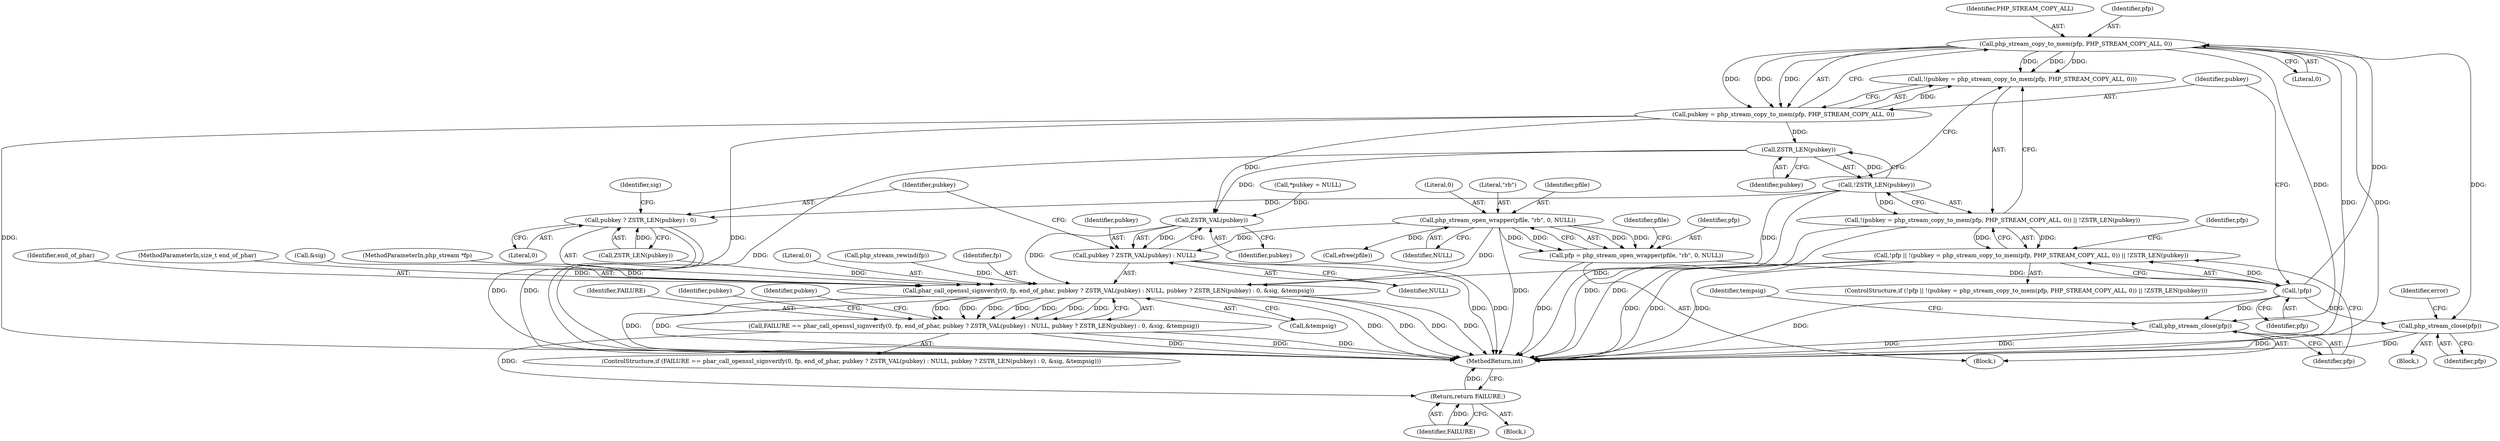 digraph "0_php-src_0bfb970f43acd1e81d11be1154805f86655f15d5?w=1@API" {
"1000184" [label="(Call,php_stream_copy_to_mem(pfp, PHP_STREAM_COPY_ALL, 0))"];
"1000178" [label="(Call,!pfp)"];
"1000167" [label="(Call,pfp = php_stream_open_wrapper(pfile, \"rb\", 0, NULL))"];
"1000169" [label="(Call,php_stream_open_wrapper(pfile, \"rb\", 0, NULL))"];
"1000181" [label="(Call,!(pubkey = php_stream_copy_to_mem(pfp, PHP_STREAM_COPY_ALL, 0)))"];
"1000182" [label="(Call,pubkey = php_stream_copy_to_mem(pfp, PHP_STREAM_COPY_ALL, 0))"];
"1000189" [label="(Call,ZSTR_LEN(pubkey))"];
"1000188" [label="(Call,!ZSTR_LEN(pubkey))"];
"1000180" [label="(Call,!(pubkey = php_stream_copy_to_mem(pfp, PHP_STREAM_COPY_ALL, 0)) || !ZSTR_LEN(pubkey))"];
"1000177" [label="(Call,!pfp || !(pubkey = php_stream_copy_to_mem(pfp, PHP_STREAM_COPY_ALL, 0)) || !ZSTR_LEN(pubkey))"];
"1000214" [label="(Call,phar_call_openssl_signverify(0, fp, end_of_phar, pubkey ? ZSTR_VAL(pubkey) : NULL, pubkey ? ZSTR_LEN(pubkey) : 0, &sig, &tempsig))"];
"1000212" [label="(Call,FAILURE == phar_call_openssl_signverify(0, fp, end_of_phar, pubkey ? ZSTR_VAL(pubkey) : NULL, pubkey ? ZSTR_LEN(pubkey) : 0, &sig, &tempsig))"];
"1000245" [label="(Return,return FAILURE;)"];
"1000223" [label="(Call,pubkey ? ZSTR_LEN(pubkey) : 0)"];
"1000220" [label="(Call,ZSTR_VAL(pubkey))"];
"1000218" [label="(Call,pubkey ? ZSTR_VAL(pubkey) : NULL)"];
"1000195" [label="(Call,php_stream_close(pfp))"];
"1000206" [label="(Call,php_stream_close(pfp))"];
"1000182" [label="(Call,pubkey = php_stream_copy_to_mem(pfp, PHP_STREAM_COPY_ALL, 0))"];
"1000188" [label="(Call,!ZSTR_LEN(pubkey))"];
"1000175" [label="(Identifier,pfile)"];
"1000198" [label="(Identifier,error)"];
"1000196" [label="(Identifier,pfp)"];
"1000224" [label="(Identifier,pubkey)"];
"1000220" [label="(Call,ZSTR_VAL(pubkey))"];
"1000221" [label="(Identifier,pubkey)"];
"1000246" [label="(Identifier,FAILURE)"];
"1000186" [label="(Identifier,PHP_STREAM_COPY_ALL)"];
"1000232" [label="(Block,)"];
"1000177" [label="(Call,!pfp || !(pubkey = php_stream_copy_to_mem(pfp, PHP_STREAM_COPY_ALL, 0)) || !ZSTR_LEN(pubkey))"];
"1000223" [label="(Call,pubkey ? ZSTR_LEN(pubkey) : 0)"];
"1000212" [label="(Call,FAILURE == phar_call_openssl_signverify(0, fp, end_of_phar, pubkey ? ZSTR_VAL(pubkey) : NULL, pubkey ? ZSTR_LEN(pubkey) : 0, &sig, &tempsig))"];
"1000167" [label="(Call,pfp = php_stream_open_wrapper(pfile, \"rb\", 0, NULL))"];
"1000194" [label="(Block,)"];
"1000215" [label="(Literal,0)"];
"1000222" [label="(Identifier,NULL)"];
"1000180" [label="(Call,!(pubkey = php_stream_copy_to_mem(pfp, PHP_STREAM_COPY_ALL, 0)) || !ZSTR_LEN(pubkey))"];
"1000206" [label="(Call,php_stream_close(pfp))"];
"1000225" [label="(Call,ZSTR_LEN(pubkey))"];
"1000248" [label="(Identifier,pubkey)"];
"1000213" [label="(Identifier,FAILURE)"];
"1000171" [label="(Literal,\"rb\")"];
"1000189" [label="(Call,ZSTR_LEN(pubkey))"];
"1000184" [label="(Call,php_stream_copy_to_mem(pfp, PHP_STREAM_COPY_ALL, 0))"];
"1000190" [label="(Identifier,pubkey)"];
"1000219" [label="(Identifier,pubkey)"];
"1000119" [label="(Call,php_stream_rewind(fp))"];
"1000136" [label="(Call,*pubkey = NULL)"];
"1000214" [label="(Call,phar_call_openssl_signverify(0, fp, end_of_phar, pubkey ? ZSTR_VAL(pubkey) : NULL, pubkey ? ZSTR_LEN(pubkey) : 0, &sig, &tempsig))"];
"1000169" [label="(Call,php_stream_open_wrapper(pfile, \"rb\", 0, NULL))"];
"1000216" [label="(Identifier,fp)"];
"1000230" [label="(Call,&tempsig)"];
"1000211" [label="(ControlStructure,if (FAILURE == phar_call_openssl_signverify(0, fp, end_of_phar, pubkey ? ZSTR_VAL(pubkey) : NULL, pubkey ? ZSTR_LEN(pubkey) : 0, &sig, &tempsig)))"];
"1000183" [label="(Identifier,pubkey)"];
"1000245" [label="(Return,return FAILURE;)"];
"1000178" [label="(Call,!pfp)"];
"1000217" [label="(Identifier,end_of_phar)"];
"1000229" [label="(Identifier,sig)"];
"1000207" [label="(Identifier,pfp)"];
"1000187" [label="(Literal,0)"];
"1000125" [label="(Block,)"];
"1000168" [label="(Identifier,pfp)"];
"1000106" [label="(MethodParameterIn,size_t end_of_phar)"];
"1000228" [label="(Call,&sig)"];
"1000195" [label="(Call,php_stream_close(pfp))"];
"1000179" [label="(Identifier,pfp)"];
"1000176" [label="(ControlStructure,if (!pfp || !(pubkey = php_stream_copy_to_mem(pfp, PHP_STREAM_COPY_ALL, 0)) || !ZSTR_LEN(pubkey)))"];
"1000170" [label="(Identifier,pfile)"];
"1000174" [label="(Call,efree(pfile))"];
"1000173" [label="(Identifier,NULL)"];
"1000218" [label="(Call,pubkey ? ZSTR_VAL(pubkey) : NULL)"];
"1000234" [label="(Identifier,pubkey)"];
"1000105" [label="(MethodParameterIn,php_stream *fp)"];
"1000209" [label="(Identifier,tempsig)"];
"1000172" [label="(Literal,0)"];
"1000185" [label="(Identifier,pfp)"];
"1000193" [label="(Identifier,pfp)"];
"1000697" [label="(MethodReturn,int)"];
"1000181" [label="(Call,!(pubkey = php_stream_copy_to_mem(pfp, PHP_STREAM_COPY_ALL, 0)))"];
"1000227" [label="(Literal,0)"];
"1000184" -> "1000182"  [label="AST: "];
"1000184" -> "1000187"  [label="CFG: "];
"1000185" -> "1000184"  [label="AST: "];
"1000186" -> "1000184"  [label="AST: "];
"1000187" -> "1000184"  [label="AST: "];
"1000182" -> "1000184"  [label="CFG: "];
"1000184" -> "1000697"  [label="DDG: "];
"1000184" -> "1000697"  [label="DDG: "];
"1000184" -> "1000181"  [label="DDG: "];
"1000184" -> "1000181"  [label="DDG: "];
"1000184" -> "1000181"  [label="DDG: "];
"1000184" -> "1000182"  [label="DDG: "];
"1000184" -> "1000182"  [label="DDG: "];
"1000184" -> "1000182"  [label="DDG: "];
"1000178" -> "1000184"  [label="DDG: "];
"1000184" -> "1000195"  [label="DDG: "];
"1000184" -> "1000206"  [label="DDG: "];
"1000178" -> "1000177"  [label="AST: "];
"1000178" -> "1000179"  [label="CFG: "];
"1000179" -> "1000178"  [label="AST: "];
"1000183" -> "1000178"  [label="CFG: "];
"1000177" -> "1000178"  [label="CFG: "];
"1000178" -> "1000697"  [label="DDG: "];
"1000178" -> "1000177"  [label="DDG: "];
"1000167" -> "1000178"  [label="DDG: "];
"1000178" -> "1000195"  [label="DDG: "];
"1000178" -> "1000206"  [label="DDG: "];
"1000167" -> "1000125"  [label="AST: "];
"1000167" -> "1000169"  [label="CFG: "];
"1000168" -> "1000167"  [label="AST: "];
"1000169" -> "1000167"  [label="AST: "];
"1000175" -> "1000167"  [label="CFG: "];
"1000167" -> "1000697"  [label="DDG: "];
"1000169" -> "1000167"  [label="DDG: "];
"1000169" -> "1000167"  [label="DDG: "];
"1000169" -> "1000167"  [label="DDG: "];
"1000169" -> "1000167"  [label="DDG: "];
"1000169" -> "1000173"  [label="CFG: "];
"1000170" -> "1000169"  [label="AST: "];
"1000171" -> "1000169"  [label="AST: "];
"1000172" -> "1000169"  [label="AST: "];
"1000173" -> "1000169"  [label="AST: "];
"1000169" -> "1000697"  [label="DDG: "];
"1000169" -> "1000174"  [label="DDG: "];
"1000169" -> "1000214"  [label="DDG: "];
"1000169" -> "1000218"  [label="DDG: "];
"1000181" -> "1000180"  [label="AST: "];
"1000181" -> "1000182"  [label="CFG: "];
"1000182" -> "1000181"  [label="AST: "];
"1000190" -> "1000181"  [label="CFG: "];
"1000180" -> "1000181"  [label="CFG: "];
"1000182" -> "1000181"  [label="DDG: "];
"1000183" -> "1000182"  [label="AST: "];
"1000182" -> "1000697"  [label="DDG: "];
"1000182" -> "1000697"  [label="DDG: "];
"1000182" -> "1000189"  [label="DDG: "];
"1000182" -> "1000220"  [label="DDG: "];
"1000189" -> "1000188"  [label="AST: "];
"1000189" -> "1000190"  [label="CFG: "];
"1000190" -> "1000189"  [label="AST: "];
"1000188" -> "1000189"  [label="CFG: "];
"1000189" -> "1000697"  [label="DDG: "];
"1000189" -> "1000188"  [label="DDG: "];
"1000189" -> "1000220"  [label="DDG: "];
"1000188" -> "1000180"  [label="AST: "];
"1000180" -> "1000188"  [label="CFG: "];
"1000188" -> "1000697"  [label="DDG: "];
"1000188" -> "1000180"  [label="DDG: "];
"1000188" -> "1000214"  [label="DDG: "];
"1000188" -> "1000223"  [label="DDG: "];
"1000180" -> "1000177"  [label="AST: "];
"1000177" -> "1000180"  [label="CFG: "];
"1000180" -> "1000697"  [label="DDG: "];
"1000180" -> "1000697"  [label="DDG: "];
"1000180" -> "1000177"  [label="DDG: "];
"1000180" -> "1000177"  [label="DDG: "];
"1000177" -> "1000176"  [label="AST: "];
"1000193" -> "1000177"  [label="CFG: "];
"1000207" -> "1000177"  [label="CFG: "];
"1000177" -> "1000697"  [label="DDG: "];
"1000177" -> "1000697"  [label="DDG: "];
"1000177" -> "1000697"  [label="DDG: "];
"1000214" -> "1000212"  [label="AST: "];
"1000214" -> "1000230"  [label="CFG: "];
"1000215" -> "1000214"  [label="AST: "];
"1000216" -> "1000214"  [label="AST: "];
"1000217" -> "1000214"  [label="AST: "];
"1000218" -> "1000214"  [label="AST: "];
"1000223" -> "1000214"  [label="AST: "];
"1000228" -> "1000214"  [label="AST: "];
"1000230" -> "1000214"  [label="AST: "];
"1000212" -> "1000214"  [label="CFG: "];
"1000214" -> "1000697"  [label="DDG: "];
"1000214" -> "1000697"  [label="DDG: "];
"1000214" -> "1000697"  [label="DDG: "];
"1000214" -> "1000697"  [label="DDG: "];
"1000214" -> "1000697"  [label="DDG: "];
"1000214" -> "1000697"  [label="DDG: "];
"1000214" -> "1000212"  [label="DDG: "];
"1000214" -> "1000212"  [label="DDG: "];
"1000214" -> "1000212"  [label="DDG: "];
"1000214" -> "1000212"  [label="DDG: "];
"1000214" -> "1000212"  [label="DDG: "];
"1000214" -> "1000212"  [label="DDG: "];
"1000214" -> "1000212"  [label="DDG: "];
"1000119" -> "1000214"  [label="DDG: "];
"1000105" -> "1000214"  [label="DDG: "];
"1000106" -> "1000214"  [label="DDG: "];
"1000220" -> "1000214"  [label="DDG: "];
"1000225" -> "1000214"  [label="DDG: "];
"1000212" -> "1000211"  [label="AST: "];
"1000213" -> "1000212"  [label="AST: "];
"1000234" -> "1000212"  [label="CFG: "];
"1000248" -> "1000212"  [label="CFG: "];
"1000212" -> "1000697"  [label="DDG: "];
"1000212" -> "1000697"  [label="DDG: "];
"1000212" -> "1000697"  [label="DDG: "];
"1000212" -> "1000245"  [label="DDG: "];
"1000245" -> "1000232"  [label="AST: "];
"1000245" -> "1000246"  [label="CFG: "];
"1000246" -> "1000245"  [label="AST: "];
"1000697" -> "1000245"  [label="CFG: "];
"1000245" -> "1000697"  [label="DDG: "];
"1000246" -> "1000245"  [label="DDG: "];
"1000223" -> "1000225"  [label="CFG: "];
"1000223" -> "1000227"  [label="CFG: "];
"1000224" -> "1000223"  [label="AST: "];
"1000225" -> "1000223"  [label="AST: "];
"1000227" -> "1000223"  [label="AST: "];
"1000229" -> "1000223"  [label="CFG: "];
"1000223" -> "1000697"  [label="DDG: "];
"1000223" -> "1000697"  [label="DDG: "];
"1000225" -> "1000223"  [label="DDG: "];
"1000220" -> "1000218"  [label="AST: "];
"1000220" -> "1000221"  [label="CFG: "];
"1000221" -> "1000220"  [label="AST: "];
"1000218" -> "1000220"  [label="CFG: "];
"1000220" -> "1000218"  [label="DDG: "];
"1000136" -> "1000220"  [label="DDG: "];
"1000218" -> "1000222"  [label="CFG: "];
"1000219" -> "1000218"  [label="AST: "];
"1000222" -> "1000218"  [label="AST: "];
"1000224" -> "1000218"  [label="CFG: "];
"1000218" -> "1000697"  [label="DDG: "];
"1000218" -> "1000697"  [label="DDG: "];
"1000195" -> "1000194"  [label="AST: "];
"1000195" -> "1000196"  [label="CFG: "];
"1000196" -> "1000195"  [label="AST: "];
"1000198" -> "1000195"  [label="CFG: "];
"1000195" -> "1000697"  [label="DDG: "];
"1000195" -> "1000697"  [label="DDG: "];
"1000206" -> "1000125"  [label="AST: "];
"1000206" -> "1000207"  [label="CFG: "];
"1000207" -> "1000206"  [label="AST: "];
"1000209" -> "1000206"  [label="CFG: "];
"1000206" -> "1000697"  [label="DDG: "];
"1000206" -> "1000697"  [label="DDG: "];
}
